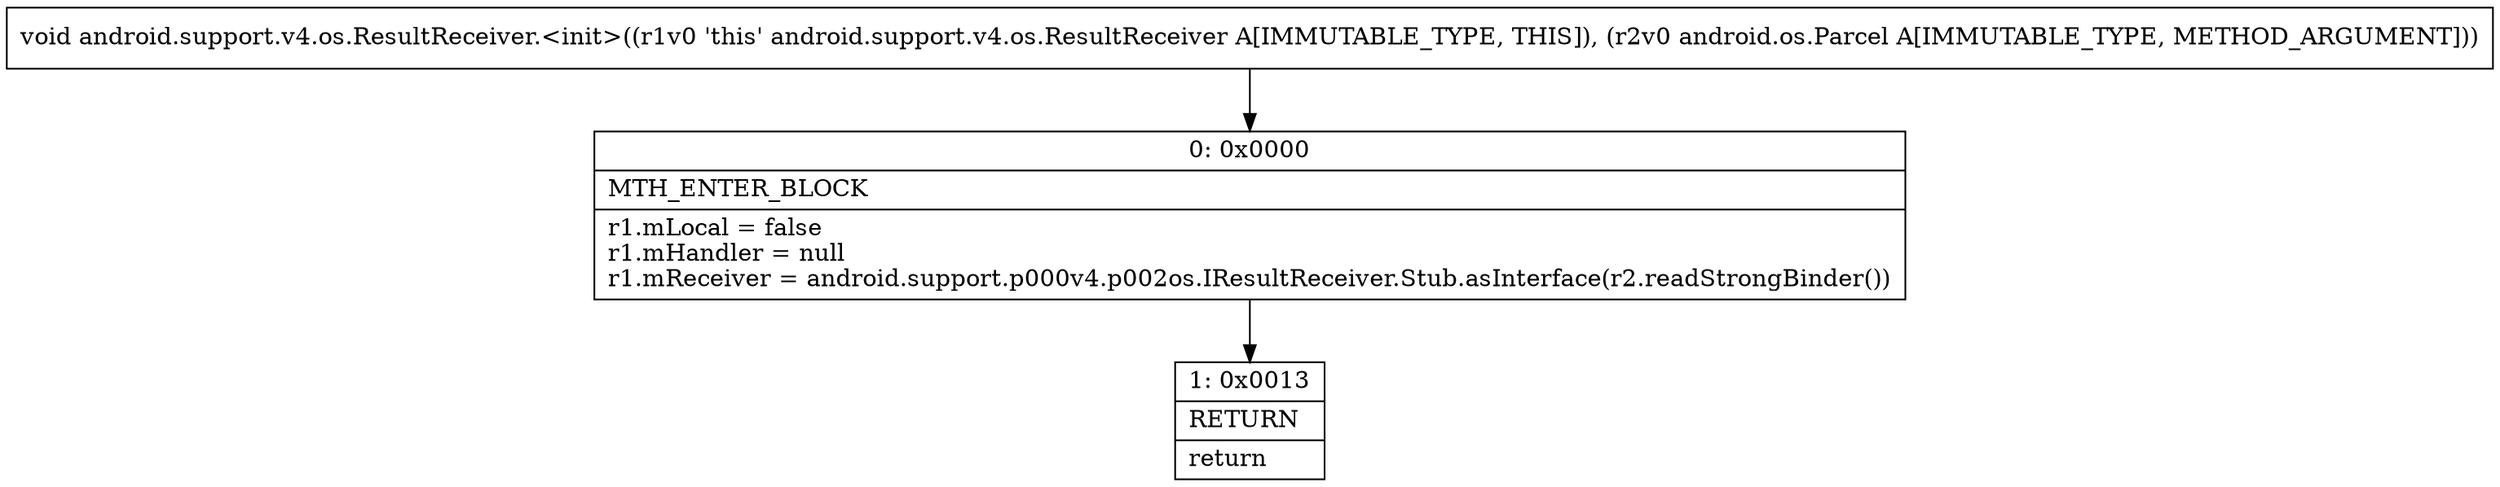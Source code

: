 digraph "CFG forandroid.support.v4.os.ResultReceiver.\<init\>(Landroid\/os\/Parcel;)V" {
Node_0 [shape=record,label="{0\:\ 0x0000|MTH_ENTER_BLOCK\l|r1.mLocal = false\lr1.mHandler = null\lr1.mReceiver = android.support.p000v4.p002os.IResultReceiver.Stub.asInterface(r2.readStrongBinder())\l}"];
Node_1 [shape=record,label="{1\:\ 0x0013|RETURN\l|return\l}"];
MethodNode[shape=record,label="{void android.support.v4.os.ResultReceiver.\<init\>((r1v0 'this' android.support.v4.os.ResultReceiver A[IMMUTABLE_TYPE, THIS]), (r2v0 android.os.Parcel A[IMMUTABLE_TYPE, METHOD_ARGUMENT])) }"];
MethodNode -> Node_0;
Node_0 -> Node_1;
}

